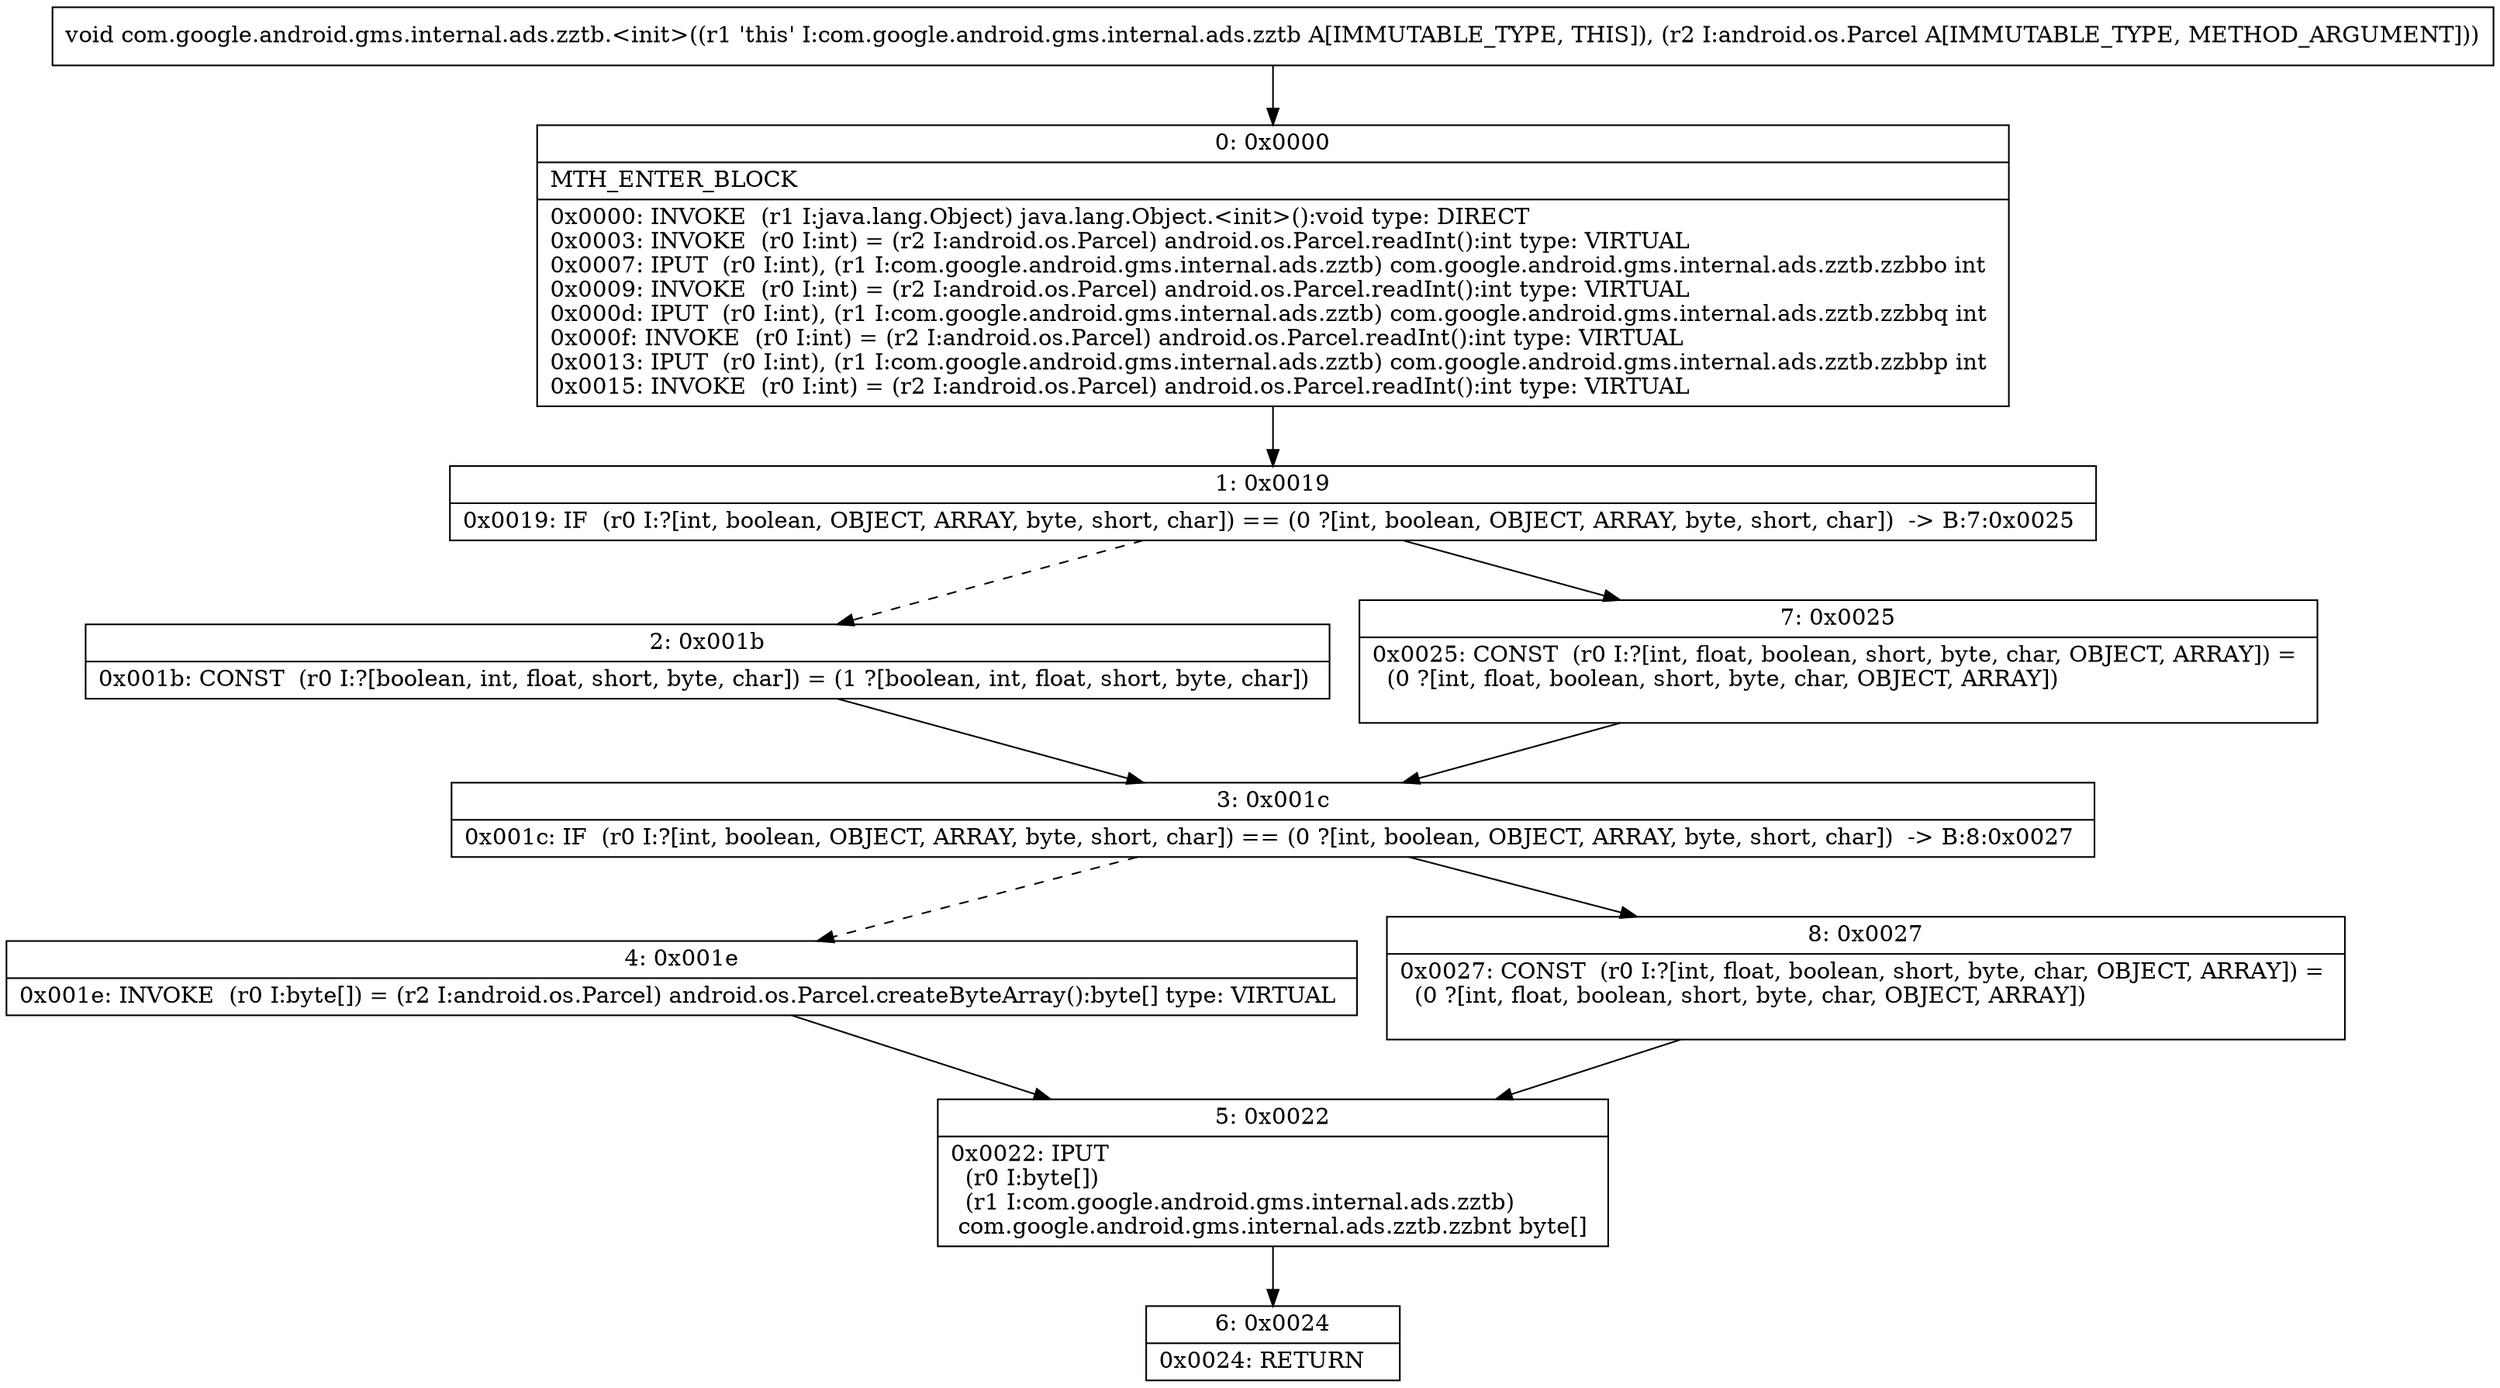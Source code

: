 digraph "CFG forcom.google.android.gms.internal.ads.zztb.\<init\>(Landroid\/os\/Parcel;)V" {
Node_0 [shape=record,label="{0\:\ 0x0000|MTH_ENTER_BLOCK\l|0x0000: INVOKE  (r1 I:java.lang.Object) java.lang.Object.\<init\>():void type: DIRECT \l0x0003: INVOKE  (r0 I:int) = (r2 I:android.os.Parcel) android.os.Parcel.readInt():int type: VIRTUAL \l0x0007: IPUT  (r0 I:int), (r1 I:com.google.android.gms.internal.ads.zztb) com.google.android.gms.internal.ads.zztb.zzbbo int \l0x0009: INVOKE  (r0 I:int) = (r2 I:android.os.Parcel) android.os.Parcel.readInt():int type: VIRTUAL \l0x000d: IPUT  (r0 I:int), (r1 I:com.google.android.gms.internal.ads.zztb) com.google.android.gms.internal.ads.zztb.zzbbq int \l0x000f: INVOKE  (r0 I:int) = (r2 I:android.os.Parcel) android.os.Parcel.readInt():int type: VIRTUAL \l0x0013: IPUT  (r0 I:int), (r1 I:com.google.android.gms.internal.ads.zztb) com.google.android.gms.internal.ads.zztb.zzbbp int \l0x0015: INVOKE  (r0 I:int) = (r2 I:android.os.Parcel) android.os.Parcel.readInt():int type: VIRTUAL \l}"];
Node_1 [shape=record,label="{1\:\ 0x0019|0x0019: IF  (r0 I:?[int, boolean, OBJECT, ARRAY, byte, short, char]) == (0 ?[int, boolean, OBJECT, ARRAY, byte, short, char])  \-\> B:7:0x0025 \l}"];
Node_2 [shape=record,label="{2\:\ 0x001b|0x001b: CONST  (r0 I:?[boolean, int, float, short, byte, char]) = (1 ?[boolean, int, float, short, byte, char]) \l}"];
Node_3 [shape=record,label="{3\:\ 0x001c|0x001c: IF  (r0 I:?[int, boolean, OBJECT, ARRAY, byte, short, char]) == (0 ?[int, boolean, OBJECT, ARRAY, byte, short, char])  \-\> B:8:0x0027 \l}"];
Node_4 [shape=record,label="{4\:\ 0x001e|0x001e: INVOKE  (r0 I:byte[]) = (r2 I:android.os.Parcel) android.os.Parcel.createByteArray():byte[] type: VIRTUAL \l}"];
Node_5 [shape=record,label="{5\:\ 0x0022|0x0022: IPUT  \l  (r0 I:byte[])\l  (r1 I:com.google.android.gms.internal.ads.zztb)\l com.google.android.gms.internal.ads.zztb.zzbnt byte[] \l}"];
Node_6 [shape=record,label="{6\:\ 0x0024|0x0024: RETURN   \l}"];
Node_7 [shape=record,label="{7\:\ 0x0025|0x0025: CONST  (r0 I:?[int, float, boolean, short, byte, char, OBJECT, ARRAY]) = \l  (0 ?[int, float, boolean, short, byte, char, OBJECT, ARRAY])\l \l}"];
Node_8 [shape=record,label="{8\:\ 0x0027|0x0027: CONST  (r0 I:?[int, float, boolean, short, byte, char, OBJECT, ARRAY]) = \l  (0 ?[int, float, boolean, short, byte, char, OBJECT, ARRAY])\l \l}"];
MethodNode[shape=record,label="{void com.google.android.gms.internal.ads.zztb.\<init\>((r1 'this' I:com.google.android.gms.internal.ads.zztb A[IMMUTABLE_TYPE, THIS]), (r2 I:android.os.Parcel A[IMMUTABLE_TYPE, METHOD_ARGUMENT])) }"];
MethodNode -> Node_0;
Node_0 -> Node_1;
Node_1 -> Node_2[style=dashed];
Node_1 -> Node_7;
Node_2 -> Node_3;
Node_3 -> Node_4[style=dashed];
Node_3 -> Node_8;
Node_4 -> Node_5;
Node_5 -> Node_6;
Node_7 -> Node_3;
Node_8 -> Node_5;
}

